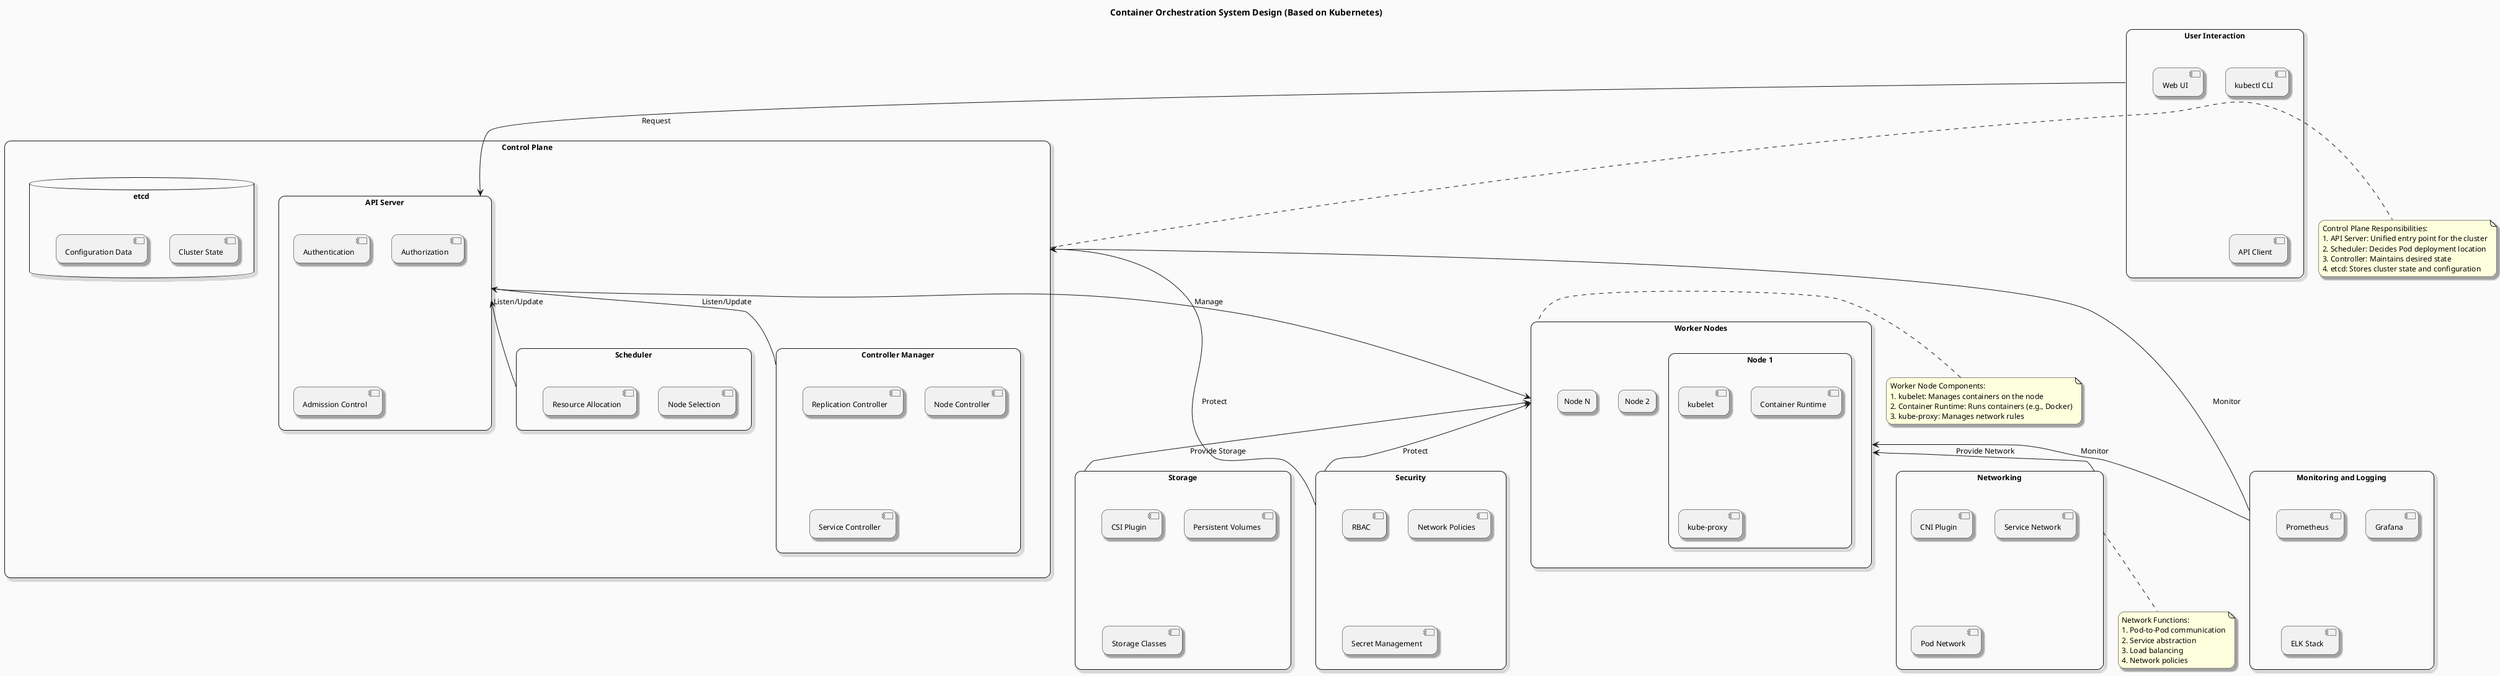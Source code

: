 @startuml Container Orchestration System Design

skinparam backgroundColor #FAFAFA
skinparam handwritten false
skinparam defaultFontName Arial
skinparam defaultFontSize 12
skinparam roundcorner 20
skinparam shadowing true

title Container Orchestration System Design (Based on Kubernetes)

' User Interaction
rectangle "User Interaction" as UserInteraction {
    component "kubectl CLI"
    component "Web UI"
    component "API Client"
}

' Control Plane
rectangle "Control Plane" as ControlPlane {
    rectangle "API Server" as APIServer {
        component "Authentication"
        component "Authorization"
        component "Admission Control"
    }
    rectangle "Scheduler" as Scheduler {
        component "Node Selection"
        component "Resource Allocation"
    }
    rectangle "Controller Manager" as ControllerManager {
        component "Replication Controller"
        component "Node Controller"
        component "Service Controller"
    }
    database "etcd" as ETCD {
        component "Cluster State"
        component "Configuration Data"
    }
}

' Worker Nodes
rectangle "Worker Nodes" as WorkerNodes {
    rectangle "Node 1" as Node1 {
        component "kubelet"
        component "Container Runtime"
        component "kube-proxy"
    }
    rectangle "Node 2" as Node2 {
        component "kubelet"
        component "Container Runtime"
        component "kube-proxy"
    }
    rectangle "Node N" as NodeN {
        component "kubelet"
        component "Container Runtime"
        component "kube-proxy"
    }
}

' Networking
rectangle "Networking" as Networking {
    component "CNI Plugin"
    component "Service Network"
    component "Pod Network"
}

' Storage
rectangle "Storage" as Storage {
    component "CSI Plugin"
    component "Persistent Volumes"
    component "Storage Classes"
}

' Monitoring and Logging
rectangle "Monitoring and Logging" as Monitoring {
    component "Prometheus"
    component "Grafana"
    component "ELK Stack"
}

' Security
rectangle "Security" as Security {
    component "RBAC"
    component "Network Policies"
    component "Secret Management"
}

' Connections
UserInteraction -down-> APIServer : Request
APIServer <-right-> ETCD : Read/Write State
Scheduler -up-> APIServer : Listen/Update
ControllerManager -up-> APIServer : Listen/Update
APIServer -down-> WorkerNodes : Manage
Networking -up-> WorkerNodes : Provide Network
Storage -up-> WorkerNodes : Provide Storage
Monitoring -up-> ControlPlane : Monitor
Monitoring -up-> WorkerNodes : Monitor
Security -up-> ControlPlane : Protect
Security -up-> WorkerNodes : Protect

note right of ControlPlane
  Control Plane Responsibilities:
  1. API Server: Unified entry point for the cluster
  2. Scheduler: Decides Pod deployment location
  3. Controller: Maintains desired state
  4. etcd: Stores cluster state and configuration
end note

note left of WorkerNodes
  Worker Node Components:
  1. kubelet: Manages containers on the node
  2. Container Runtime: Runs containers (e.g., Docker)
  3. kube-proxy: Manages network rules
end note

note bottom of Networking
  Network Functions:
  1. Pod-to-Pod communication
  2. Service abstraction
  3. Load balancing
  4. Network policies
end note

@enduml
